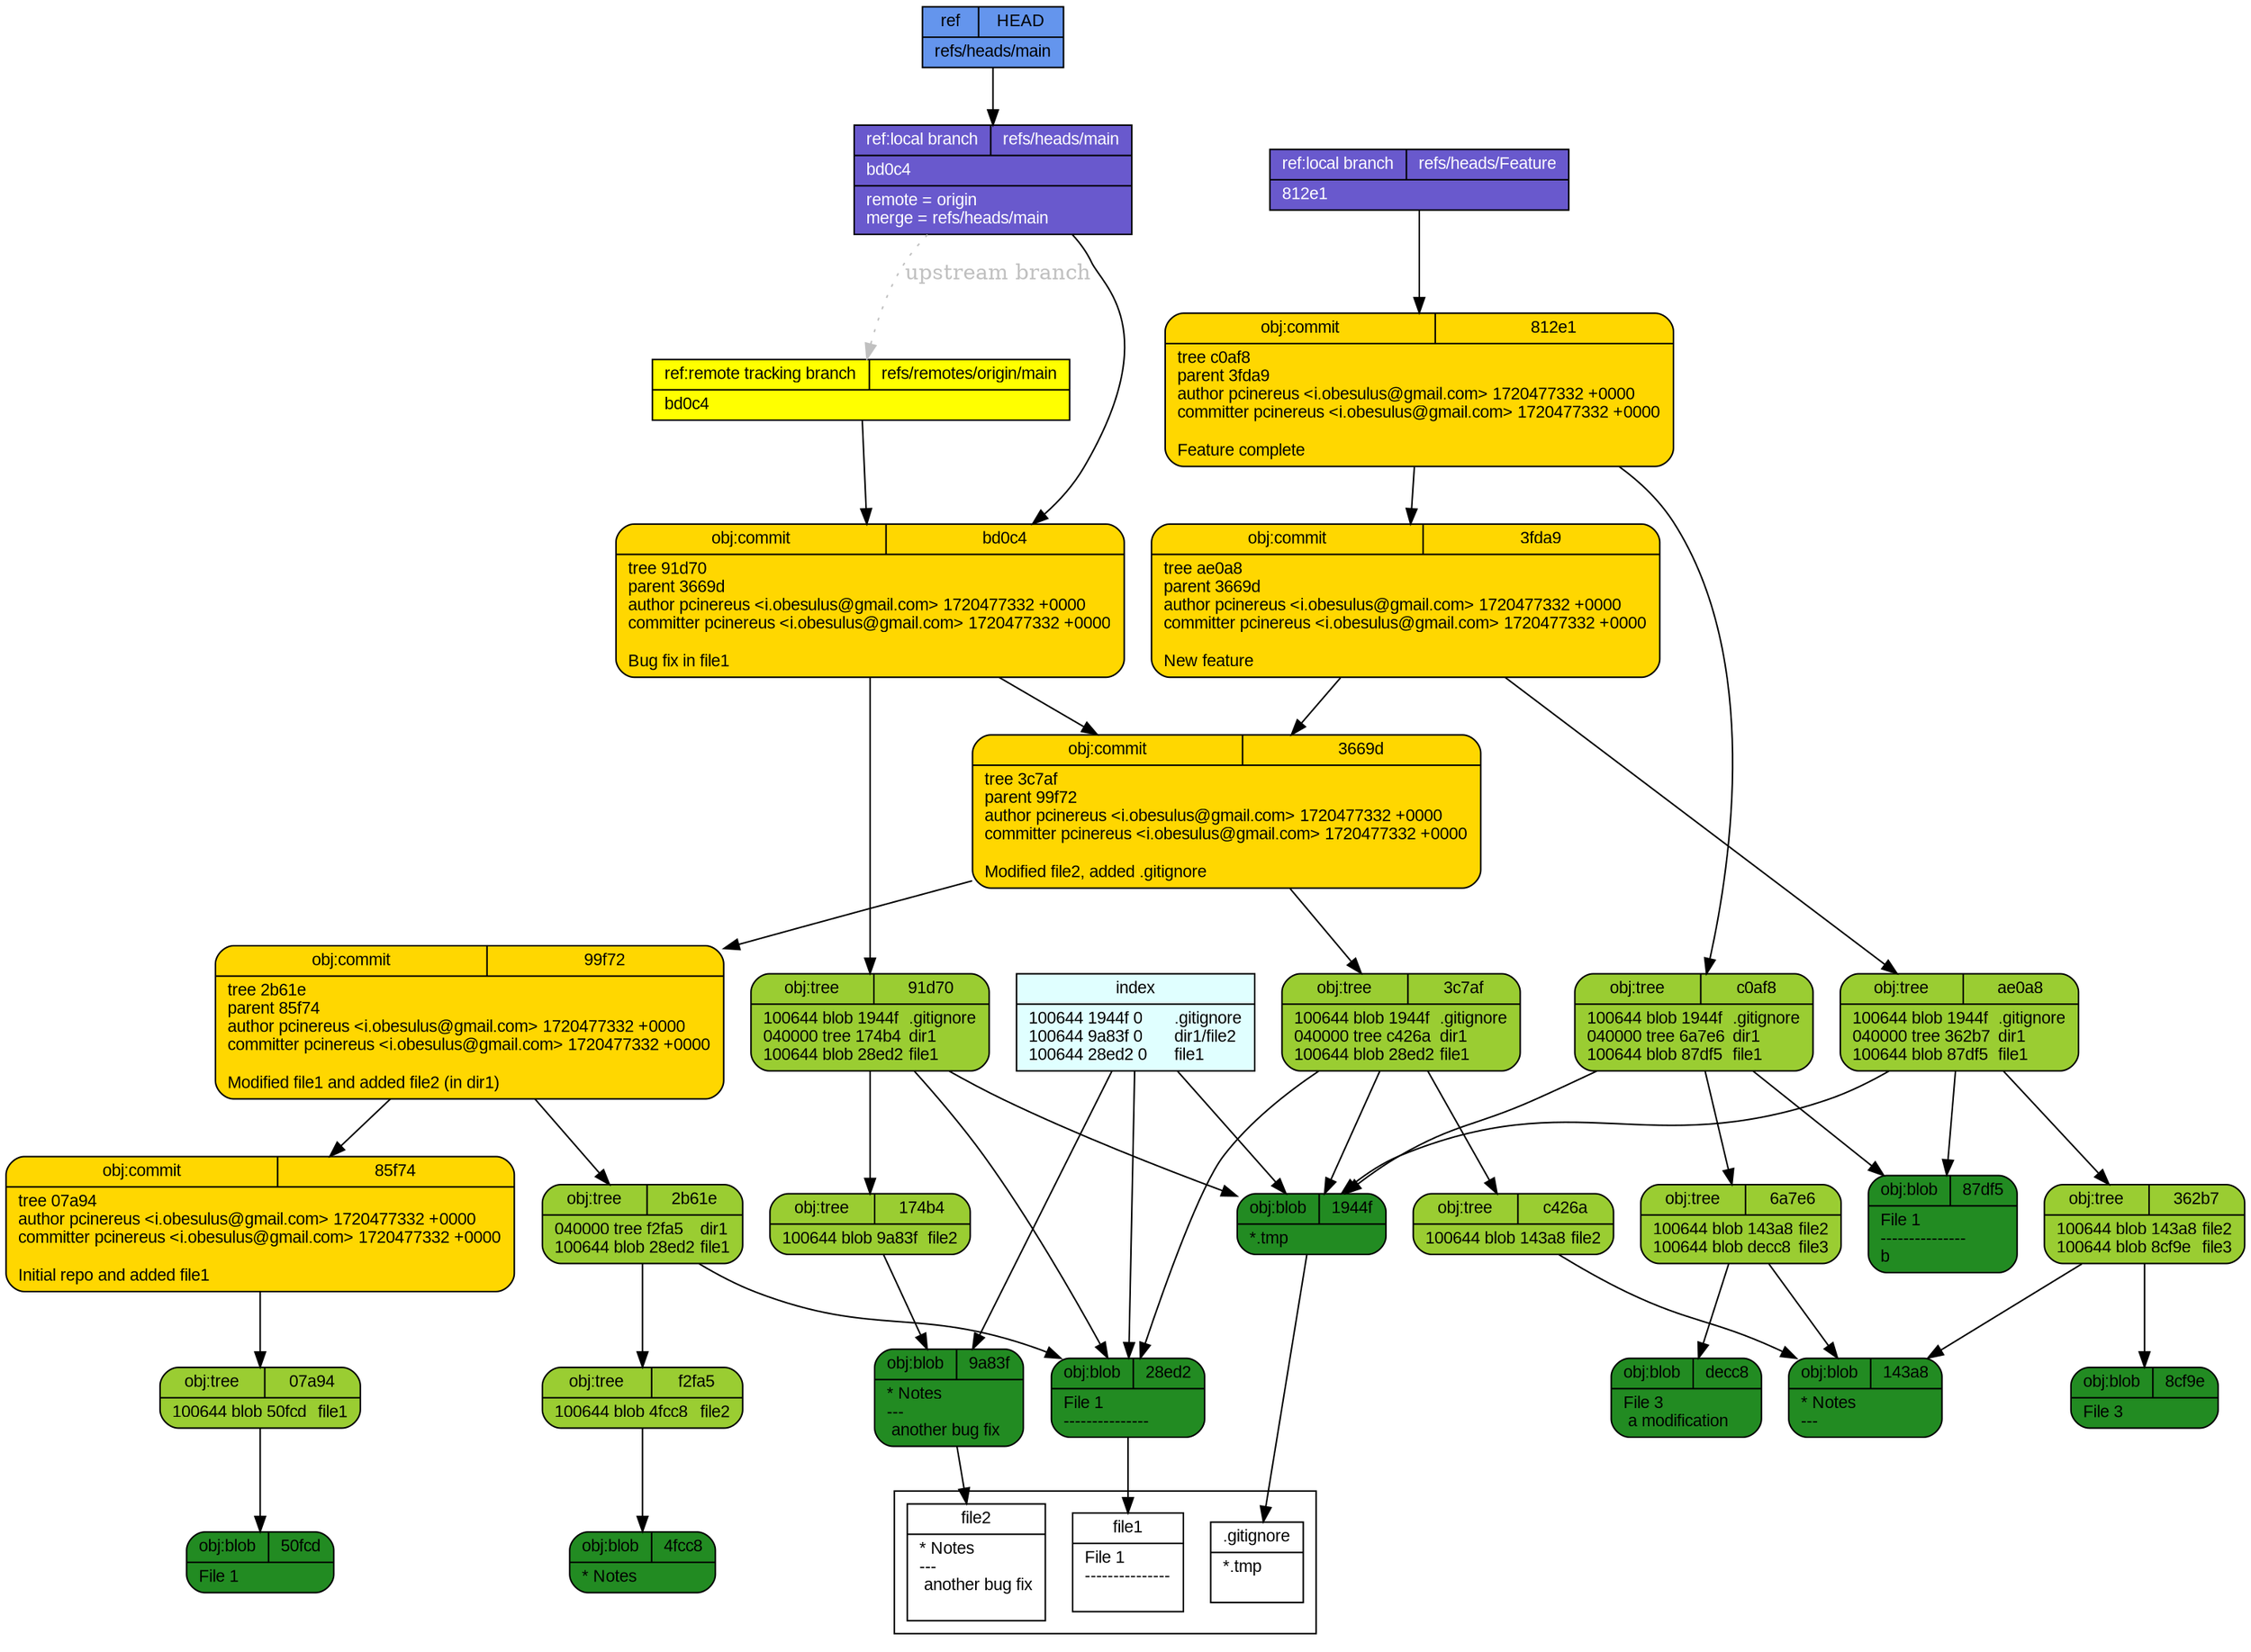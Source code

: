 digraph structs {
  node [shape=record,fontsize=11,fontname="arial"];
  rankdir="TB";
  _85f74 [fillcolor="gold", style="filled,rounded", label="{{obj:commit|85f74}|tree\ 07a94\lauthor\ pcinereus\ \<i\.obesulus\@gmail\.com\>\ 1720477332\ \+0000\lcommitter\ pcinereus\ \<i\.obesulus\@gmail\.com\>\ 1720477332\ \+0000\l\lInitial\ repo\ and\ added\ file1\l}"]  _85f74 -> _07a94
  _174b4 [fillcolor="yellowgreen", style="filled,rounded", label="{{obj:tree|174b4}|100644\ blob\ 9a83f\	file2\l}"]  _174b4 -> _9a83f
  _362b7 [fillcolor="yellowgreen", style="filled,rounded", label="{{obj:tree|362b7}|100644\ blob\ 143a8\	file2\l100644\ blob\ 8cf9e\	file3\l}"]  _362b7 -> _143a8
  _362b7 -> _8cf9e
  _3669d [fillcolor="gold", style="filled,rounded", label="{{obj:commit|3669d}|tree\ 3c7af\lparent\ 99f72\lauthor\ pcinereus\ \<i\.obesulus\@gmail\.com\>\ 1720477332\ \+0000\lcommitter\ pcinereus\ \<i\.obesulus\@gmail\.com\>\ 1720477332\ \+0000\l\lModified\ file2\,\ added\ \.gitignore\l}"]  _3669d -> _3c7af
  _3669d -> _99f72
  _9a83f [fillcolor="forestgreen", style="filled,rounded", label="{{obj:blob|9a83f}|\*\ Notes\l\-\-\-\l\ another\ bug\ fix\l}"]  _2b61e [fillcolor="yellowgreen", style="filled,rounded", label="{{obj:tree|2b61e}|040000\ tree\ f2fa5\	dir1\l100644\ blob\ 28ed2\	file1\l}"]  _2b61e -> _f2fa5
  _2b61e -> _28ed2
  _4fcc8 [fillcolor="forestgreen", style="filled,rounded", label="{{obj:blob|4fcc8}|\*\ Notes\l}"]  _3c7af [fillcolor="yellowgreen", style="filled,rounded", label="{{obj:tree|3c7af}|100644\ blob\ 1944f\	\.gitignore\l040000\ tree\ c426a\	dir1\l100644\ blob\ 28ed2\	file1\l}"]  _3c7af -> _1944f
  _3c7af -> _c426a
  _3c7af -> _28ed2
  _c426a [fillcolor="yellowgreen", style="filled,rounded", label="{{obj:tree|c426a}|100644\ blob\ 143a8\	file2\l}"]  _c426a -> _143a8
  _99f72 [fillcolor="gold", style="filled,rounded", label="{{obj:commit|99f72}|tree\ 2b61e\lparent\ 85f74\lauthor\ pcinereus\ \<i\.obesulus\@gmail\.com\>\ 1720477332\ \+0000\lcommitter\ pcinereus\ \<i\.obesulus\@gmail\.com\>\ 1720477332\ \+0000\l\lModified\ file1\ and\ added\ file2\ \(in\ dir1\)\l}"]  _99f72 -> _2b61e
  _99f72 -> _85f74
  _28ed2 [fillcolor="forestgreen", style="filled,rounded", label="{{obj:blob|28ed2}|File\ 1\l\-\-\-\-\-\-\-\-\-\-\-\-\-\-\-\l}"]  _812e1 [fillcolor="gold", style="filled,rounded", label="{{obj:commit|812e1}|tree\ c0af8\lparent\ 3fda9\lauthor\ pcinereus\ \<i\.obesulus\@gmail\.com\>\ 1720477332\ \+0000\lcommitter\ pcinereus\ \<i\.obesulus\@gmail\.com\>\ 1720477332\ \+0000\l\lFeature\ complete\l}"]  _812e1 -> _c0af8
  _812e1 -> _3fda9
  _50fcd [fillcolor="forestgreen", style="filled,rounded", label="{{obj:blob|50fcd}|File\ 1\l}"]  _bd0c4 [fillcolor="gold", style="filled,rounded", label="{{obj:commit|bd0c4}|tree\ 91d70\lparent\ 3669d\lauthor\ pcinereus\ \<i\.obesulus\@gmail\.com\>\ 1720477332\ \+0000\lcommitter\ pcinereus\ \<i\.obesulus\@gmail\.com\>\ 1720477332\ \+0000\l\lBug\ fix\ in\ file1\l}"]  _bd0c4 -> _91d70
  _bd0c4 -> _3669d
  _07a94 [fillcolor="yellowgreen", style="filled,rounded", label="{{obj:tree|07a94}|100644\ blob\ 50fcd\	file1\l}"]  _07a94 -> _50fcd
  _87df5 [fillcolor="forestgreen", style="filled,rounded", label="{{obj:blob|87df5}|File\ 1\l\-\-\-\-\-\-\-\-\-\-\-\-\-\-\-\lb\l}"]  _91d70 [fillcolor="yellowgreen", style="filled,rounded", label="{{obj:tree|91d70}|100644\ blob\ 1944f\	\.gitignore\l040000\ tree\ 174b4\	dir1\l100644\ blob\ 28ed2\	file1\l}"]  _91d70 -> _1944f
  _91d70 -> _174b4
  _91d70 -> _28ed2
  _143a8 [fillcolor="forestgreen", style="filled,rounded", label="{{obj:blob|143a8}|\*\ Notes\l\-\-\-\l}"]  _f2fa5 [fillcolor="yellowgreen", style="filled,rounded", label="{{obj:tree|f2fa5}|100644\ blob\ 4fcc8\	file2\l}"]  _f2fa5 -> _4fcc8
  _ae0a8 [fillcolor="yellowgreen", style="filled,rounded", label="{{obj:tree|ae0a8}|100644\ blob\ 1944f\	\.gitignore\l040000\ tree\ 362b7\	dir1\l100644\ blob\ 87df5\	file1\l}"]  _ae0a8 -> _1944f
  _ae0a8 -> _362b7
  _ae0a8 -> _87df5
  _c0af8 [fillcolor="yellowgreen", style="filled,rounded", label="{{obj:tree|c0af8}|100644\ blob\ 1944f\	\.gitignore\l040000\ tree\ 6a7e6\	dir1\l100644\ blob\ 87df5\	file1\l}"]  _c0af8 -> _1944f
  _c0af8 -> _6a7e6
  _c0af8 -> _87df5
  _6a7e6 [fillcolor="yellowgreen", style="filled,rounded", label="{{obj:tree|6a7e6}|100644\ blob\ 143a8\	file2\l100644\ blob\ decc8\	file3\l}"]  _6a7e6 -> _143a8
  _6a7e6 -> _decc8
  _8cf9e [fillcolor="forestgreen", style="filled,rounded", label="{{obj:blob|8cf9e}|File\ 3\l}"]  _3fda9 [fillcolor="gold", style="filled,rounded", label="{{obj:commit|3fda9}|tree\ ae0a8\lparent\ 3669d\lauthor\ pcinereus\ \<i\.obesulus\@gmail\.com\>\ 1720477332\ \+0000\lcommitter\ pcinereus\ \<i\.obesulus\@gmail\.com\>\ 1720477332\ \+0000\l\lNew\ feature\l}"]  _3fda9 -> _ae0a8
  _3fda9 -> _3669d
  _decc8 [fillcolor="forestgreen", style="filled,rounded", label="{{obj:blob|decc8}|File\ 3\l\ a\ modification\l}"]  _1944f [fillcolor="forestgreen", style="filled,rounded", label="{{obj:blob|1944f}|\*\.tmp\l}"]  _refs___heads___Feature [style=filled, fillcolor=slateblue3, fontcolor = white,  label="{{ref:local branch|refs\/heads\/Feature}|812e1\l}"]
  _refs___heads___Feature -> _812e1
  _refs___heads___main -> _refs___remotes___origin___main [style=dotted, color=gray, fontcolor=gray, label="upstream branch"]
  _refs___heads___main [style=filled, fillcolor=slateblue3, fontcolor = white,  label="{{ref:local branch|refs\/heads\/main}|bd0c4\l|remote\ \=\ origin\lmerge\ \=\ refs\/heads\/main\l}"]
  _refs___heads___main -> _bd0c4
  _refs___remotes___origin___main [style=filled, fillcolor=yellow, fontcolor = black,  label="{{ref:remote tracking branch|refs\/remotes\/origin\/main}|bd0c4\l}"]
  _refs___remotes___origin___main -> _bd0c4
  _HEAD [style=filled, fillcolor=cornflowerblue, fontcolor=black,  label="{{ref|HEAD}|refs\/heads\/main\l}"]
  _HEAD -> _refs___heads___main
  index -> _1944f
  index -> _9a83f
  index -> _28ed2
  index [style=filled, fillcolor=lightcyan, label="{{index}|100644\ 1944f\ 0\	\.gitignore\l100644\ 9a83f\ 0\	dir1\/file2\l100644\ 28ed2\ 0\	file1\l}"]
subgraph cluster_1 {rank=sink  _gitignore [fillcolor="white", label="{{.gitignore}|*.tmp\l\l}"] 
  _file2 [fillcolor="white", label="{{file2}|* Notes\l---\l another bug fix\l\l}"] 
  _file1 [fillcolor="white", label="{{file1}|File 1\l---------------\l\l}"] 
}
 _1944f -> _gitignore
 _9a83f -> _file2
 _28ed2 -> _file1
}
